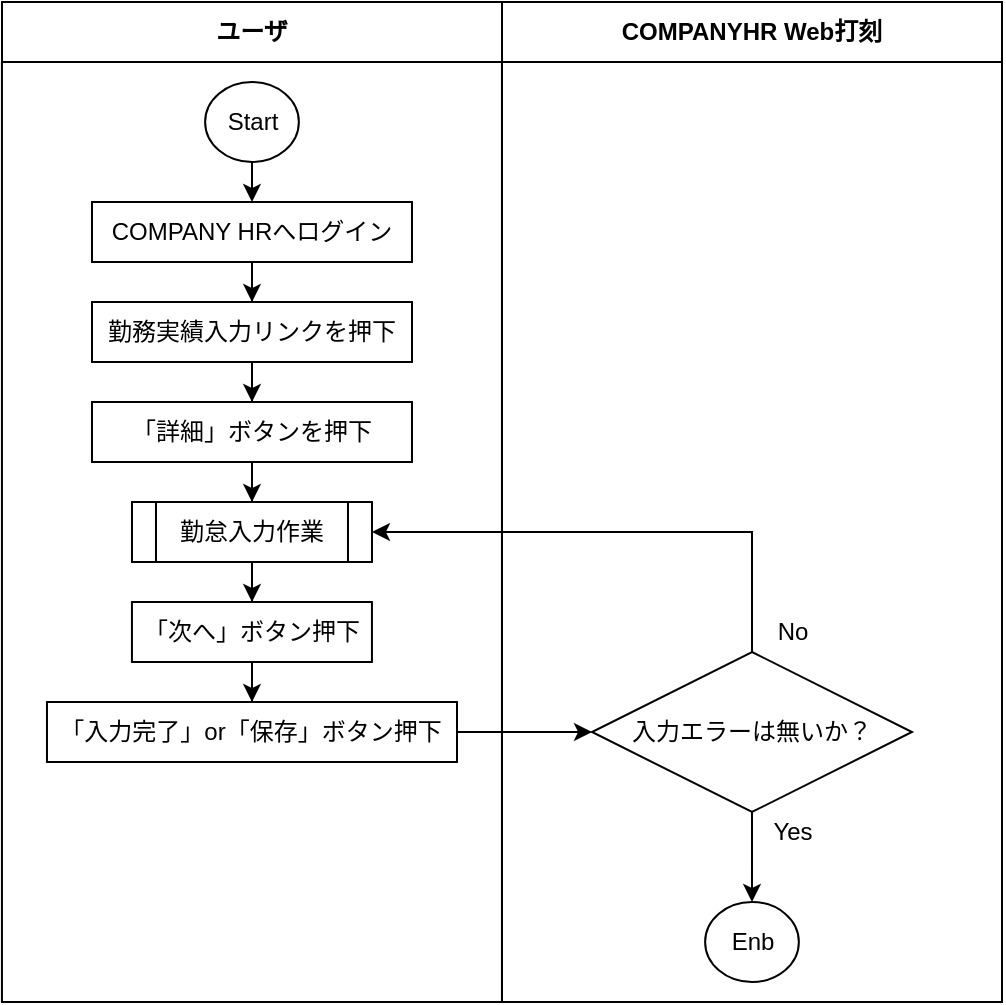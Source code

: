<mxfile version="13.1.3">
    <diagram id="6hGFLwfOUW9BJ-s0fimq" name="Page-1">
        <mxGraphModel dx="1049" dy="173" grid="1" gridSize="10" guides="1" tooltips="1" connect="1" arrows="1" fold="1" page="1" pageScale="1" pageWidth="500" pageHeight="500" math="0" shadow="0">
            <root>
                <mxCell id="0"/>
                <mxCell id="1" parent="0"/>
                <mxCell id="2" value="&lt;b&gt;ユーザ&lt;/b&gt;" style="rounded=0;whiteSpace=wrap;html=1;" parent="1" vertex="1">
                    <mxGeometry y="500" width="250" height="30" as="geometry"/>
                </mxCell>
                <mxCell id="3" value="&lt;b&gt;COMPANYHR Web打刻&lt;/b&gt;" style="rounded=0;whiteSpace=wrap;html=1;" parent="1" vertex="1">
                    <mxGeometry x="250" y="500" width="250" height="30" as="geometry"/>
                </mxCell>
                <mxCell id="5" value="" style="rounded=0;whiteSpace=wrap;html=1;" parent="1" vertex="1">
                    <mxGeometry x="-0.03" y="530" width="250" height="470" as="geometry"/>
                </mxCell>
                <mxCell id="6" value="" style="rounded=0;whiteSpace=wrap;html=1;" parent="1" vertex="1">
                    <mxGeometry x="250" y="530" width="250" height="470" as="geometry"/>
                </mxCell>
                <mxCell id="55" style="edgeStyle=orthogonalEdgeStyle;rounded=0;orthogonalLoop=1;jettySize=auto;html=1;exitX=0.5;exitY=1;exitDx=0;exitDy=0;" edge="1" parent="1" source="7" target="53">
                    <mxGeometry relative="1" as="geometry"/>
                </mxCell>
                <mxCell id="7" value="勤怠入力作業" style="shape=process;whiteSpace=wrap;html=1;backgroundOutline=1;" parent="1" vertex="1">
                    <mxGeometry x="64.99" y="750" width="120" height="30" as="geometry"/>
                </mxCell>
                <mxCell id="25" style="edgeStyle=orthogonalEdgeStyle;rounded=0;orthogonalLoop=1;jettySize=auto;html=1;exitX=0.5;exitY=1;exitDx=0;exitDy=0;entryX=0.5;entryY=0;entryDx=0;entryDy=0;" parent="1" source="8" target="24" edge="1">
                    <mxGeometry relative="1" as="geometry"/>
                </mxCell>
                <mxCell id="8" value="Start" style="ellipse;whiteSpace=wrap;html=1;" parent="1" vertex="1">
                    <mxGeometry x="101.56" y="540" width="46.87" height="40" as="geometry"/>
                </mxCell>
                <mxCell id="60" style="edgeStyle=orthogonalEdgeStyle;rounded=0;orthogonalLoop=1;jettySize=auto;html=1;entryX=1;entryY=0.5;entryDx=0;entryDy=0;" edge="1" parent="1" source="10" target="7">
                    <mxGeometry relative="1" as="geometry">
                        <Array as="points">
                            <mxPoint x="375" y="765"/>
                        </Array>
                    </mxGeometry>
                </mxCell>
                <mxCell id="62" style="edgeStyle=orthogonalEdgeStyle;rounded=0;orthogonalLoop=1;jettySize=auto;html=1;" edge="1" parent="1" source="10" target="61">
                    <mxGeometry relative="1" as="geometry"/>
                </mxCell>
                <mxCell id="10" value="入力エラーは無いか？" style="rhombus;whiteSpace=wrap;html=1;" parent="1" vertex="1">
                    <mxGeometry x="295" y="825" width="160" height="80" as="geometry"/>
                </mxCell>
                <mxCell id="37" style="edgeStyle=orthogonalEdgeStyle;rounded=0;orthogonalLoop=1;jettySize=auto;html=1;" edge="1" parent="1" source="24" target="34">
                    <mxGeometry relative="1" as="geometry"/>
                </mxCell>
                <mxCell id="24" value="COMPANY HRへログイン" style="rounded=0;whiteSpace=wrap;html=1;" parent="1" vertex="1">
                    <mxGeometry x="44.99" y="600" width="160" height="30" as="geometry"/>
                </mxCell>
                <mxCell id="28" value="Yes" style="text;html=1;align=center;verticalAlign=middle;resizable=0;points=[];autosize=1;" parent="1" vertex="1">
                    <mxGeometry x="380" y="905" width="30" height="20" as="geometry"/>
                </mxCell>
                <mxCell id="29" value="No" style="text;html=1;align=center;verticalAlign=middle;resizable=0;points=[];autosize=1;" parent="1" vertex="1">
                    <mxGeometry x="380" y="805" width="30" height="20" as="geometry"/>
                </mxCell>
                <mxCell id="38" style="edgeStyle=orthogonalEdgeStyle;rounded=0;orthogonalLoop=1;jettySize=auto;html=1;exitX=0.5;exitY=1;exitDx=0;exitDy=0;" edge="1" parent="1" source="34" target="36">
                    <mxGeometry relative="1" as="geometry"/>
                </mxCell>
                <mxCell id="34" value="勤務実績入力リンクを押下" style="rounded=0;whiteSpace=wrap;html=1;" vertex="1" parent="1">
                    <mxGeometry x="45.0" y="650" width="160" height="30" as="geometry"/>
                </mxCell>
                <mxCell id="39" style="edgeStyle=orthogonalEdgeStyle;rounded=0;orthogonalLoop=1;jettySize=auto;html=1;entryX=0.5;entryY=0;entryDx=0;entryDy=0;" edge="1" parent="1" source="36" target="7">
                    <mxGeometry relative="1" as="geometry"/>
                </mxCell>
                <mxCell id="36" value="「詳細」ボタンを押下" style="rounded=0;whiteSpace=wrap;html=1;" vertex="1" parent="1">
                    <mxGeometry x="44.99" y="700" width="160" height="30" as="geometry"/>
                </mxCell>
                <mxCell id="59" style="edgeStyle=orthogonalEdgeStyle;rounded=0;orthogonalLoop=1;jettySize=auto;html=1;exitX=1;exitY=0.5;exitDx=0;exitDy=0;entryX=0;entryY=0.5;entryDx=0;entryDy=0;" edge="1" parent="1" source="43" target="10">
                    <mxGeometry relative="1" as="geometry"/>
                </mxCell>
                <mxCell id="43" value="「入力完了」or「保存」ボタン押下" style="rounded=0;whiteSpace=wrap;html=1;" vertex="1" parent="1">
                    <mxGeometry x="22.49" y="850" width="205.01" height="30" as="geometry"/>
                </mxCell>
                <mxCell id="56" style="edgeStyle=orthogonalEdgeStyle;rounded=0;orthogonalLoop=1;jettySize=auto;html=1;entryX=0.5;entryY=0;entryDx=0;entryDy=0;" edge="1" parent="1" source="53" target="43">
                    <mxGeometry relative="1" as="geometry"/>
                </mxCell>
                <mxCell id="53" value="「次へ」ボタン押下" style="rounded=0;whiteSpace=wrap;html=1;" vertex="1" parent="1">
                    <mxGeometry x="64.97" y="800" width="120" height="30" as="geometry"/>
                </mxCell>
                <mxCell id="61" value="Enb" style="ellipse;whiteSpace=wrap;html=1;" vertex="1" parent="1">
                    <mxGeometry x="351.56" y="950" width="46.87" height="40" as="geometry"/>
                </mxCell>
            </root>
        </mxGraphModel>
    </diagram>
</mxfile>
